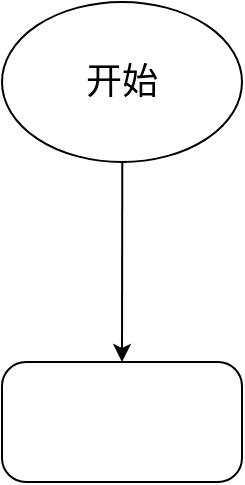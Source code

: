 <mxfile>
    <diagram id="0ZwW-vUITOqkvyoN0IJ5" name="Page-1">
        <mxGraphModel dx="608" dy="764" grid="1" gridSize="10" guides="1" tooltips="1" connect="1" arrows="1" fold="1" page="1" pageScale="1" pageWidth="827" pageHeight="1169" math="0" shadow="0">
            <root>
                <mxCell id="0"/>
                <mxCell id="1" parent="0"/>
                <mxCell id="4" style="edgeStyle=none;html=1;entryX=0.5;entryY=0;entryDx=0;entryDy=0;fontSize=18;" edge="1" parent="1" source="2" target="3">
                    <mxGeometry relative="1" as="geometry"/>
                </mxCell>
                <mxCell id="2" value="&lt;font style=&quot;font-size: 18px&quot;&gt;开始&lt;/font&gt;" style="ellipse;whiteSpace=wrap;html=1;" vertex="1" parent="1">
                    <mxGeometry x="100" y="80" width="120" height="80" as="geometry"/>
                </mxCell>
                <mxCell id="3" value="" style="rounded=1;whiteSpace=wrap;html=1;fontSize=18;arcSize=20;" vertex="1" parent="1">
                    <mxGeometry x="100" y="260" width="120" height="60" as="geometry"/>
                </mxCell>
            </root>
        </mxGraphModel>
    </diagram>
</mxfile>
